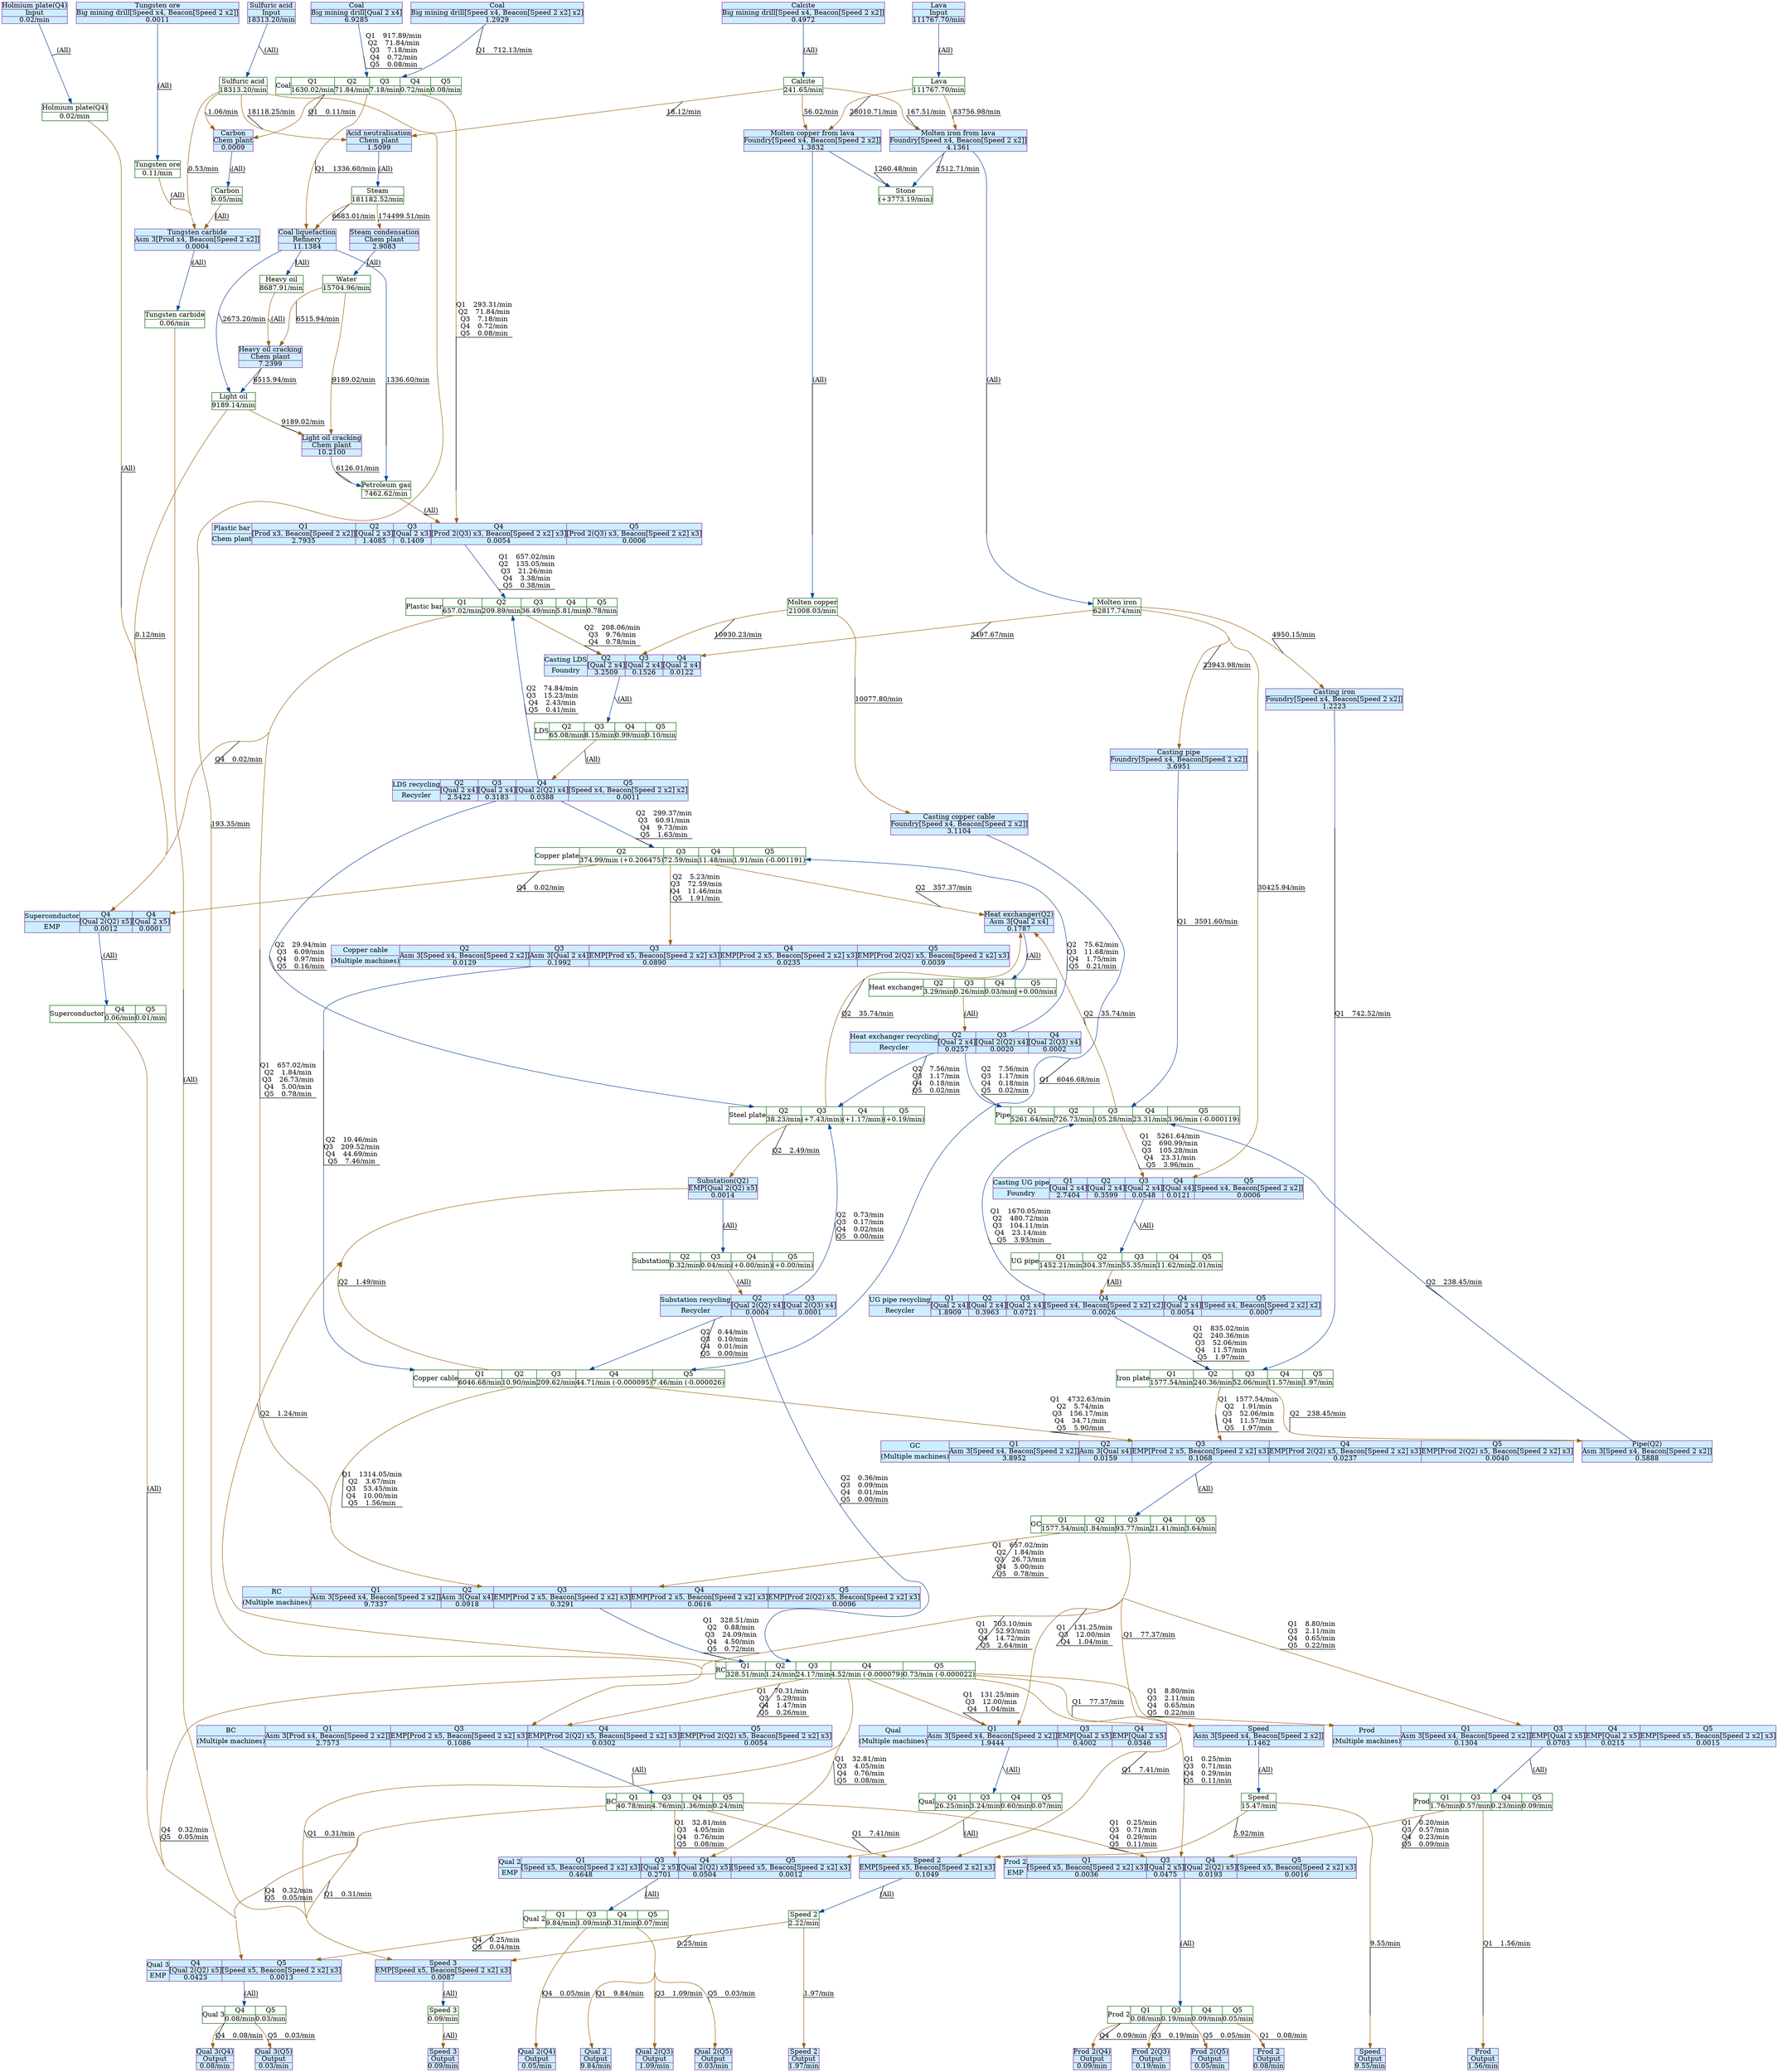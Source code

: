 digraph {
    layout="dot"
    concentrate=true
    node [shape="record"; margin=0]
    edge [decorate=true]
    0 [color="#006400"; label="{Speed|15.47/min}"]
    1 [color="#006400"; label="{Tungsten carbide|0.06/min}"]
    2 [color="#006400"; label="{Speed 2|2.22/min}"]
    3 [color="#006400"; label="{Speed 3|0.09/min}"]
    4 [color="#006400"; label="{Molten iron|62817.74/min}"]
    5 [color="#006400"; label="{Water|15704.96/min}"]
    6 [color="#006400"; label="{Light oil|9189.14/min}"]
    7 [color="#006400"; label="{Heavy oil|8687.91/min}"]
    8 [color="#006400"; label="{Calcite|241.65/min}"]
    9 [color="#006400"; label="{Stone|(+3773.19/min)}"]
    10 [color="#006400"; label="{Lava|111767.70/min}"]
    11 [color="#006400"; label="{Sulfuric acid|18313.20/min}"]
    12 [color="#006400"; label="{Tungsten ore|0.11/min}"]
    13 [color="#006400"; label="{Carbon|0.05/min}"]
    14 [color="#006400"; label="{Molten copper|21008.03/min}"]
    15 [color="#006400"; label="{Steam|181182.52/min}"]
    16 [color="#006400"; label="{Petroleum gas|7462.62/min}"]
    17 [color="#006400"; label="{Holmium plate(Q4)|0.02/min}"]
    18 [style="filled"; color="#842e99"; fillcolor="#cceeff"; label="{Speed|Asm 3[Speed x4, Beacon[Speed 2 x2]]|1.1462}"]
    19 [style="filled"; color="#842e99"; fillcolor="#cceeff"; label="{Speed 3|EMP[Speed x5, Beacon[Speed 2 x2] x3]|0.0087}"]
    20 [style="filled"; color="#842e99"; fillcolor="#cceeff"; label="{Heavy oil cracking|Chem plant|7.2399}"]
    21 [style="filled"; color="#842e99"; fillcolor="#cceeff"; label="{Substation(Q2)|EMP[Qual 2(Q2) x5]|0.0014}"]
    22 [style="filled"; color="#842e99"; fillcolor="#cceeff"; label="{Molten iron from lava|Foundry[Speed x4, Beacon[Speed 2 x2]]|4.1361}"]
    23 [style="filled"; color="#842e99"; fillcolor="#cceeff"; label="{Calcite|Big mining drill[Speed x4, Beacon[Speed 2 x2]]|0.4972}"]
    24 [style="filled"; color="#842e99"; fillcolor="#cceeff"; label="{Prod 2|Output|0.08/min}"]
    25 [style="filled"; color="#842e99"; fillcolor="#cceeff"; label="{Qual 2|Output|9.84/min}"]
    26 [style="filled"; color="#842e99"; fillcolor="#cceeff"; label="{Tungsten carbide|Asm 3[Prod x4, Beacon[Speed 2 x2]]|0.0004}"]
    27 [style="filled"; color="#842e99"; fillcolor="#cceeff"; label="{Casting copper cable|Foundry[Speed x4, Beacon[Speed 2 x2]]|3.1104}"]
    28 [style="filled"; color="#842e99"; fillcolor="#cceeff"; label="{Prod 2(Q4)|Output|0.09/min}"]
    29 [style="filled"; color="#842e99"; fillcolor="#cceeff"; label="{Acid neutralisation|Chem plant|1.5099}"]
    30 [style="filled"; color="#842e99"; fillcolor="#cceeff"; label="{Qual 3(Q5)|Output|0.03/min}"]
    31 [style="filled"; color="#842e99"; fillcolor="#cceeff"; label="{Qual 2(Q3)|Output|1.09/min}"]
    32 [style="filled"; color="#842e99"; fillcolor="#cceeff"; label="{Tungsten ore|Big mining drill[Speed x4, Beacon[Speed 2 x2]]|0.0011}"]
    33 [style="filled"; color="#842e99"; fillcolor="#cceeff"; label="{Coal|Big mining drill[Speed x4, Beacon[Speed 2 x2] x2]|1.2929}"]
    34 [style="filled"; color="#842e99"; fillcolor="#cceeff"; label="{Qual 3(Q4)|Output|0.08/min}"]
    35 [style="filled"; color="#842e99"; fillcolor="#cceeff"; label="{Sulfuric acid|Input|18313.20/min}"]
    36 [style="filled"; color="#842e99"; fillcolor="#cceeff"; label="{Pipe(Q2)|Asm 3[Speed x4, Beacon[Speed 2 x2]]|0.5888}"]
    37 [style="filled"; color="#842e99"; fillcolor="#cceeff"; label="{Molten copper from lava|Foundry[Speed x4, Beacon[Speed 2 x2]]|1.3832}"]
    38 [style="filled"; color="#842e99"; fillcolor="#cceeff"; label="{Speed 2|Output|1.97/min}"]
    39 [style="filled"; color="#842e99"; fillcolor="#cceeff"; label="{Prod 2(Q3)|Output|0.19/min}"]
    40 [style="filled"; color="#842e99"; fillcolor="#cceeff"; label="{Speed|Output|9.55/min}"]
    41 [style="filled"; color="#842e99"; fillcolor="#cceeff"; label="{Speed 3|Output|0.09/min}"]
    42 [style="filled"; color="#842e99"; fillcolor="#cceeff"; label="{Carbon|Chem plant|0.0009}"]
    43 [style="filled"; color="#842e99"; fillcolor="#cceeff"; label="{Steam condensation|Chem plant|2.9083}"]
    44 [style="filled"; color="#842e99"; fillcolor="#cceeff"; label="{Coal|Big mining drill[Qual 2 x4]|6.9285}"]
    45 [style="filled"; color="#842e99"; fillcolor="#cceeff"; label="{Qual 2(Q5)|Output|0.03/min}"]
    46 [style="filled"; color="#842e99"; fillcolor="#cceeff"; label="{Speed 2|EMP[Speed x5, Beacon[Speed 2 x2] x3]|0.1049}"]
    47 [style="filled"; color="#842e99"; fillcolor="#cceeff"; label="{Holmium plate(Q4)|Input|0.02/min}"]
    48 [style="filled"; color="#842e99"; fillcolor="#cceeff"; label="{Coal liquefaction|Refinery|11.1384}"]
    49 [style="filled"; color="#842e99"; fillcolor="#cceeff"; label="{Lava|Input|111767.70/min}"]
    50 [style="filled"; color="#842e99"; fillcolor="#cceeff"; label="{Light oil cracking|Chem plant|10.2100}"]
    51 [style="filled"; color="#842e99"; fillcolor="#cceeff"; label="{Prod|Output|1.56/min}"]
    52 [style="filled"; color="#842e99"; fillcolor="#cceeff"; label="{Casting iron|Foundry[Speed x4, Beacon[Speed 2 x2]]|1.2223}"]
    53 [style="filled"; color="#842e99"; fillcolor="#cceeff"; label="{Prod 2(Q5)|Output|0.05/min}"]
    54 [style="filled"; color="#842e99"; fillcolor="#cceeff"; label="{Qual 2(Q4)|Output|0.05/min}"]
    55 [style="filled"; color="#842e99"; fillcolor="#cceeff"; label="{Casting pipe|Foundry[Speed x4, Beacon[Speed 2 x2]]|3.6951}"]
    56 [style="filled"; color="#842e99"; fillcolor="#cceeff"; label="{Heat exchanger(Q2)|Asm 3[Qual 2 x4]|0.1787}"]
    57 [color="#006400"; label="{GC}|{Q1|1577.54/min}|{Q2|1.84/min}|{Q3|93.77/min}|{Q4|21.41/min}|{Q5|3.64/min}"]
    58 [color="#006400"; label="{RC}|{Q1|328.51/min}|{Q2|1.24/min}|{Q3|24.17/min}|{Q4|4.52/min (-0.000079)}|{Q5|0.73/min (-0.000022)}"]
    59 [color="#006400"; label="{Copper cable}|{Q1|6046.68/min}|{Q2|10.90/min}|{Q3|209.62/min}|{Q4|44.71/min (-0.000095)}|{Q5|7.46/min (-0.000026)}"]
    60 [color="#006400"; label="{Copper plate}|{Q2|374.99/min (+0.206475)}|{Q3|72.59/min}|{Q4|11.48/min}|{Q5|1.91/min (-0.001191)}"]
    61 [color="#006400"; label="{BC}|{Q1|40.78/min}|{Q3|4.76/min}|{Q4|1.36/min}|{Q5|0.24/min}"]
    62 [color="#006400"; label="{UG pipe}|{Q1|1452.21/min}|{Q2|304.37/min}|{Q3|55.35/min}|{Q4|11.62/min}|{Q5|2.01/min}"]
    63 [color="#006400"; label="{Pipe}|{Q1|5261.64/min}|{Q2|726.73/min}|{Q3|105.28/min}|{Q4|23.31/min}|{Q5|3.96/min (-0.000119)}"]
    64 [color="#006400"; label="{Qual}|{Q1|26.25/min}|{Q3|3.24/min}|{Q4|0.60/min}|{Q5|0.07/min}"]
    65 [color="#006400"; label="{Prod}|{Q1|1.76/min}|{Q3|0.57/min}|{Q4|0.23/min}|{Q5|0.09/min}"]
    66 [color="#006400"; label="{Prod 2}|{Q1|0.08/min}|{Q3|0.19/min}|{Q4|0.09/min}|{Q5|0.05/min}"]
    67 [color="#006400"; label="{Steel plate}|{Q2|38.23/min}|{Q3|(+7.43/min)}|{Q4|(+1.17/min)}|{Q5|(+0.19/min)}"]
    68 [color="#006400"; label="{Substation}|{Q2|0.32/min}|{Q3|0.04/min}|{Q4|(+0.00/min)}|{Q5|(+0.00/min)}"]
    69 [color="#006400"; label="{Heat exchanger}|{Q2|3.29/min}|{Q3|0.26/min}|{Q4|0.03/min}|{Q5|(+0.00/min)}"]
    70 [color="#006400"; label="{Qual 2}|{Q1|9.84/min}|{Q3|1.09/min}|{Q4|0.31/min}|{Q5|0.07/min}"]
    71 [color="#006400"; label="{Iron plate}|{Q1|1577.54/min}|{Q2|240.36/min}|{Q3|52.06/min}|{Q4|11.57/min}|{Q5|1.97/min}"]
    72 [color="#006400"; label="{LDS}|{Q2|65.08/min}|{Q3|8.15/min}|{Q4|0.99/min}|{Q5|0.10/min}"]
    73 [color="#006400"; label="{Plastic bar}|{Q1|657.02/min}|{Q2|209.89/min}|{Q3|36.49/min}|{Q4|5.81/min}|{Q5|0.78/min}"]
    74 [color="#006400"; label="{Qual 3}|{Q4|0.08/min}|{Q5|0.03/min}"]
    75 [color="#006400"; label="{Coal}|{Q1|1630.02/min}|{Q2|71.84/min}|{Q3|7.18/min}|{Q4|0.72/min}|{Q5|0.08/min}"]
    76 [color="#006400"; label="{Superconductor}|{Q4|0.06/min}|{Q5|0.01/min}"]
    77 [style="filled"; color="#842e99"; fillcolor="#cceeff"; label="{Copper cable|(Multiple machines)}|{Q2|Asm 3[Speed x4, Beacon[Speed 2 x2]]|0.0129}|{Q3|Asm 3[Qual 2 x4]|0.1992}|{Q3|EMP[Prod x5, Beacon[Speed 2 x2] x3]|0.0890}|{Q4|EMP[Prod 2 x5, Beacon[Speed 2 x2] x3]|0.0235}|{Q5|EMP[Prod 2(Q2) x5, Beacon[Speed 2 x2] x3]|0.0039}"; shape="record"]
    78 [style="filled"; color="#842e99"; fillcolor="#cceeff"; label="{Casting UG pipe|Foundry}|{Q1|[Qual 2 x4]|2.7404}|{Q2|[Qual 2 x4]|0.3599}|{Q3|[Qual 2 x4]|0.0548}|{Q4|[Qual x4]|0.0121}|{Q5|[Speed x4, Beacon[Speed 2 x2]]|0.0006}"; shape="record"]
    79 [style="filled"; color="#842e99"; fillcolor="#cceeff"; label="{Qual|(Multiple machines)}|{Q1|Asm 3[Speed x4, Beacon[Speed 2 x2]]|1.9444}|{Q3|EMP[Qual 2 x5]|0.4002}|{Q4|EMP[Qual 2 x5]|0.0346}"; shape="record"]
    80 [style="filled"; color="#842e99"; fillcolor="#cceeff"; label="{Prod 2|EMP}|{Q1|[Speed x5, Beacon[Speed 2 x2] x3]|0.0036}|{Q3|[Qual 2 x5]|0.0475}|{Q4|[Qual 2(Q2) x5]|0.0193}|{Q5|[Speed x5, Beacon[Speed 2 x2] x3]|0.0016}"; shape="record"]
    81 [style="filled"; color="#842e99"; fillcolor="#cceeff"; label="{BC|(Multiple machines)}|{Q1|Asm 3[Prod x4, Beacon[Speed 2 x2]]|2.7573}|{Q3|EMP[Prod 2 x5, Beacon[Speed 2 x2] x3]|0.1086}|{Q4|EMP[Prod 2(Q2) x5, Beacon[Speed 2 x2] x3]|0.0302}|{Q5|EMP[Prod 2(Q2) x5, Beacon[Speed 2 x2] x3]|0.0054}"; shape="record"]
    82 [style="filled"; color="#842e99"; fillcolor="#cceeff"; label="{Heat exchanger recycling|Recycler}|{Q2|[Qual 2 x4]|0.0257}|{Q3|[Qual 2(Q2) x4]|0.0020}|{Q4|[Qual 2(Q3) x4]|0.0002}"; shape="record"]
    83 [style="filled"; color="#842e99"; fillcolor="#cceeff"; label="{GC|(Multiple machines)}|{Q1|Asm 3[Speed x4, Beacon[Speed 2 x2]]|3.8952}|{Q2|Asm 3[Qual x4]|0.0159}|{Q3|EMP[Prod 2 x5, Beacon[Speed 2 x2] x3]|0.1068}|{Q4|EMP[Prod 2(Q2) x5, Beacon[Speed 2 x2] x3]|0.0237}|{Q5|EMP[Prod 2(Q2) x5, Beacon[Speed 2 x2] x3]|0.0040}"; shape="record"]
    84 [style="filled"; color="#842e99"; fillcolor="#cceeff"; label="{Casting LDS|Foundry}|{Q2|[Qual 2 x4]|3.2509}|{Q3|[Qual 2 x4]|0.1526}|{Q4|[Qual 2 x4]|0.0122}"; shape="record"]
    85 [style="filled"; color="#842e99"; fillcolor="#cceeff"; label="{Qual 2|EMP}|{Q1|[Speed x5, Beacon[Speed 2 x2] x3]|0.4648}|{Q3|[Qual 2 x5]|0.2701}|{Q4|[Qual 2(Q2) x5]|0.0504}|{Q5|[Speed x5, Beacon[Speed 2 x2] x3]|0.0012}"; shape="record"]
    86 [style="filled"; color="#842e99"; fillcolor="#cceeff"; label="{Substation recycling|Recycler}|{Q2|[Qual 2(Q2) x4]|0.0004}|{Q3|[Qual 2(Q3) x4]|0.0001}"; shape="record"]
    87 [style="filled"; color="#842e99"; fillcolor="#cceeff"; label="{LDS recycling|Recycler}|{Q2|[Qual 2 x4]|2.5422}|{Q3|[Qual 2 x4]|0.3183}|{Q4|[Qual 2(Q2) x4]|0.0388}|{Q5|[Speed x4, Beacon[Speed 2 x2] x2]|0.0011}"; shape="record"]
    88 [style="filled"; color="#842e99"; fillcolor="#cceeff"; label="{RC|(Multiple machines)}|{Q1|Asm 3[Speed x4, Beacon[Speed 2 x2]]|9.7337}|{Q2|Asm 3[Qual x4]|0.0918}|{Q3|EMP[Prod 2 x5, Beacon[Speed 2 x2] x3]|0.3291}|{Q4|EMP[Prod 2 x5, Beacon[Speed 2 x2] x3]|0.0616}|{Q5|EMP[Prod 2(Q2) x5, Beacon[Speed 2 x2] x3]|0.0096}"; shape="record"]
    89 [style="filled"; color="#842e99"; fillcolor="#cceeff"; label="{UG pipe recycling|Recycler}|{Q1|[Qual 2 x4]|1.8909}|{Q2|[Qual 2 x4]|0.3963}|{Q3|[Qual 2 x4]|0.0721}|{Q4|[Speed x4, Beacon[Speed 2 x2] x2]|0.0026}|{Q4|[Qual 2 x4]|0.0054}|{Q5|[Speed x4, Beacon[Speed 2 x2] x2]|0.0007}"; shape="record"]
    90 [style="filled"; color="#842e99"; fillcolor="#cceeff"; label="{Prod|(Multiple machines)}|{Q1|Asm 3[Speed x4, Beacon[Speed 2 x2]]|0.1304}|{Q3|EMP[Qual 2 x5]|0.0703}|{Q4|EMP[Qual 2 x5]|0.0215}|{Q5|EMP[Speed x5, Beacon[Speed 2 x2] x3]|0.0015}"; shape="record"]
    91 [style="filled"; color="#842e99"; fillcolor="#cceeff"; label="{Plastic bar|Chem plant}|{Q1|[Prod x3, Beacon[Speed 2 x2]]|2.7935}|{Q2|[Qual 2 x3]|1.4085}|{Q3|[Qual 2 x3]|0.1409}|{Q4|[Prod 2(Q3) x3, Beacon[Speed 2 x2] x3]|0.0054}|{Q5|[Prod 2(Q3) x3, Beacon[Speed 2 x2] x3]|0.0006}"; shape="record"]
    92 [style="filled"; color="#842e99"; fillcolor="#cceeff"; label="{Qual 3|EMP}|{Q4|[Qual 2(Q2) x5]|0.0423}|{Q5|[Speed x5, Beacon[Speed 2 x2] x3]|0.0013}"; shape="record"]
    93 [style="filled"; color="#842e99"; fillcolor="#cceeff"; label="{Superconductor|EMP}|{Q4|[Qual 2(Q2) x5]|0.0012}|{Q4|[Qual 2 x5]|0.0001}"; shape="record"]
    0 -> 40 [color="#99620f"; label="9.55/min
"]
    0 -> 46 [color="#99620f"; label="5.92/min
"]
    1 -> 19 [color="#99620f"; label="(All)"]
    2 -> 19 [color="#99620f"; label="0.25/min
"]
    2 -> 38 [color="#99620f"; label="1.97/min
"]
    3 -> 41 [color="#99620f"; label="(All)"]
    4 -> 52 [color="#99620f"; label="4950.15/min
"]
    4 -> 55 [color="#99620f"; label="23943.98/min
"]
    4 -> 78 [color="#99620f"; label="30425.94/min
"]
    4 -> 84 [color="#99620f"; label="3497.67/min
"]
    5 -> 20 [color="#99620f"; label="6515.94/min
"]
    5 -> 50 [color="#99620f"; label="9189.02/min
"]
    6 -> 50 [color="#99620f"; label="9189.02/min
"]
    6 -> 93 [color="#99620f"; label="0.12/min
"]
    7 -> 20 [color="#99620f"; label="(All)"]
    8 -> 22 [color="#99620f"; label="167.51/min
"]
    8 -> 29 [color="#99620f"; label="18.12/min
"]
    8 -> 37 [color="#99620f"; label="56.02/min
"]
    10 -> 22 [color="#99620f"; label="83756.98/min
"]
    10 -> 37 [color="#99620f"; label="28010.71/min
"]
    11 -> 26 [color="#99620f"; label="0.53/min
"]
    11 -> 29 [color="#99620f"; label="18118.25/min
"]
    11 -> 42 [color="#99620f"; label="1.06/min
"]
    11 -> 81 [color="#99620f"; label="193.35/min
"]
    12 -> 26 [color="#99620f"; label="(All)"]
    13 -> 26 [color="#99620f"; label="(All)"]
    14 -> 27 [color="#99620f"; label="10077.80/min
"]
    14 -> 84 [color="#99620f"; label="10930.23/min
"]
    15 -> 43 [color="#99620f"; label="174499.51/min
"]
    15 -> 48 [color="#99620f"; label="6683.01/min
"]
    16 -> 91 [color="#99620f"; label="(All)"]
    17 -> 93 [color="#99620f"; label="(All)"]
    18 -> 0 [color="#0f4699"; label="(All)"]
    19 -> 3 [color="#0f4699"; label="(All)"]
    20 -> 6 [color="#0f4699"; label="6515.94/min
"]
    21 -> 68 [color="#0f4699"; label="(All)"]
    22 -> 9 [color="#0f4699"; label="2512.71/min
"]
    22 -> 4 [color="#0f4699"; label="(All)"]
    23 -> 8 [color="#0f4699"; label="(All)"]
    26 -> 1 [color="#0f4699"; label="(All)"]
    27 -> 59 [color="#0f4699"; label="Q1	6046.68/min
"]
    29 -> 15 [color="#0f4699"; label="(All)"]
    32 -> 12 [color="#0f4699"; label="(All)"]
    33 -> 75 [color="#0f4699"; label="Q1	712.13/min
"]
    35 -> 11 [color="#0f4699"; label="(All)"]
    36 -> 63 [color="#0f4699"; label="Q2	238.45/min
"]
    37 -> 9 [color="#0f4699"; label="1260.48/min
"]
    37 -> 14 [color="#0f4699"; label="(All)"]
    42 -> 13 [color="#0f4699"; label="(All)"]
    43 -> 5 [color="#0f4699"; label="(All)"]
    44 -> 75 [color="#0f4699"; label="Q1	917.89/min
Q2	71.84/min
Q3	7.18/min
Q4	0.72/min
Q5	0.08/min
"]
    46 -> 2 [color="#0f4699"; label="(All)"]
    47 -> 17 [color="#0f4699"; label="(All)"]
    48 -> 16 [color="#0f4699"; label="1336.60/min
"]
    48 -> 6 [color="#0f4699"; label="2673.20/min
"]
    48 -> 7 [color="#0f4699"; label="(All)"]
    49 -> 10 [color="#0f4699"; label="(All)"]
    50 -> 16 [color="#0f4699"; label="6126.01/min
"]
    52 -> 71 [color="#0f4699"; label="Q1	742.52/min
"]
    55 -> 63 [color="#0f4699"; label="Q1	3591.60/min
"]
    56 -> 69 [color="#0f4699"; label="(All)"]
    57 -> 18 [color="#99620f"; label="Q1	77.37/min
"]
    57 -> 79 [color="#99620f"; label="Q1	131.25/min
Q3	12.00/min
Q4	1.04/min
"]
    57 -> 81 [color="#99620f"; label="Q1	703.10/min
Q3	52.93/min
Q4	14.72/min
Q5	2.64/min
"]
    57 -> 88 [color="#99620f"; label="Q1	657.02/min
Q2	1.84/min
Q3	26.73/min
Q4	5.00/min
Q5	0.78/min
"]
    57 -> 90 [color="#99620f"; label="Q1	8.80/min
Q3	2.11/min
Q4	0.65/min
Q5	0.22/min
"]
    58 -> 18 [color="#99620f"; label="Q1	77.37/min
"]
    58 -> 19 [color="#99620f"; label="Q1	0.31/min
"]
    58 -> 46 [color="#99620f"; label="Q1	7.41/min
"]
    58 -> 21 [color="#99620f"; label="Q2	1.24/min
"]
    58 -> 79 [color="#99620f"; label="Q1	131.25/min
Q3	12.00/min
Q4	1.04/min
"]
    58 -> 80 [color="#99620f"; label="Q1	0.25/min
Q3	0.71/min
Q4	0.29/min
Q5	0.11/min
"]
    58 -> 81 [color="#99620f"; label="Q1	70.31/min
Q3	5.29/min
Q4	1.47/min
Q5	0.26/min
"]
    58 -> 85 [color="#99620f"; label="Q1	32.81/min
Q3	4.05/min
Q4	0.76/min
Q5	0.08/min
"]
    58 -> 90 [color="#99620f"; label="Q1	8.80/min
Q3	2.11/min
Q4	0.65/min
Q5	0.22/min
"]
    58 -> 92 [color="#99620f"; label="Q4	0.32/min
Q5	0.05/min
"]
    59 -> 21 [color="#99620f"; label="Q2	1.49/min
"]
    59 -> 83 [color="#99620f"; label="Q1	4732.63/min
Q2	5.74/min
Q3	156.17/min
Q4	34.71/min
Q5	5.90/min
"]
    59 -> 88 [color="#99620f"; label="Q1	1314.05/min
Q2	3.67/min
Q3	53.45/min
Q4	10.00/min
Q5	1.56/min
"]
    60 -> 56 [color="#99620f"; label="Q2	357.37/min
"]
    60 -> 77 [color="#99620f"; label="Q2	5.23/min
Q3	72.59/min
Q4	11.46/min
Q5	1.91/min
"]
    60 -> 93 [color="#99620f"; label="Q4	0.02/min
"]
    61 -> 19 [color="#99620f"; label="Q1	0.31/min
"]
    61 -> 46 [color="#99620f"; label="Q1	7.41/min
"]
    61 -> 80 [color="#99620f"; label="Q1	0.25/min
Q3	0.71/min
Q4	0.29/min
Q5	0.11/min
"]
    61 -> 85 [color="#99620f"; label="Q1	32.81/min
Q3	4.05/min
Q4	0.76/min
Q5	0.08/min
"]
    61 -> 92 [color="#99620f"; label="Q4	0.32/min
Q5	0.05/min
"]
    62 -> 89 [color="#99620f"; label="(All)"]
    63 -> 56 [color="#99620f"; label="Q2	35.74/min
"]
    63 -> 78 [color="#99620f"; label="Q1	5261.64/min
Q2	690.99/min
Q3	105.28/min
Q4	23.31/min
Q5	3.96/min
"]
    64 -> 85 [color="#99620f"; label="(All)"]
    65 -> 51 [color="#99620f"; label="Q1	1.56/min
"]
    65 -> 80 [color="#99620f"; label="Q1	0.20/min
Q3	0.57/min
Q4	0.23/min
Q5	0.09/min
"]
    66 -> 53 [color="#99620f"; label="Q5	0.05/min
"]
    66 -> 24 [color="#99620f"; label="Q1	0.08/min
"]
    66 -> 28 [color="#99620f"; label="Q4	0.09/min
"]
    66 -> 39 [color="#99620f"; label="Q3	0.19/min
"]
    67 -> 21 [color="#99620f"; label="Q2	2.49/min
"]
    67 -> 56 [color="#99620f"; label="Q2	35.74/min
"]
    68 -> 86 [color="#99620f"; label="(All)"]
    69 -> 82 [color="#99620f"; label="(All)"]
    70 -> 25 [color="#99620f"; label="Q1	9.84/min
"]
    70 -> 45 [color="#99620f"; label="Q5	0.03/min
"]
    70 -> 31 [color="#99620f"; label="Q3	1.09/min
"]
    70 -> 54 [color="#99620f"; label="Q4	0.05/min
"]
    70 -> 92 [color="#99620f"; label="Q4	0.25/min
Q5	0.04/min
"]
    71 -> 36 [color="#99620f"; label="Q2	238.45/min
"]
    71 -> 83 [color="#99620f"; label="Q1	1577.54/min
Q2	1.91/min
Q3	52.06/min
Q4	11.57/min
Q5	1.97/min
"]
    72 -> 87 [color="#99620f"; label="(All)"]
    73 -> 84 [color="#99620f"; label="Q2	208.06/min
Q3	9.76/min
Q4	0.78/min
"]
    73 -> 88 [color="#99620f"; label="Q1	657.02/min
Q2	1.84/min
Q3	26.73/min
Q4	5.00/min
Q5	0.78/min
"]
    73 -> 93 [color="#99620f"; label="Q4	0.02/min
"]
    74 -> 30 [color="#99620f"; label="Q5	0.03/min
"]
    74 -> 34 [color="#99620f"; label="Q4	0.08/min
"]
    75 -> 42 [color="#99620f"; label="Q1	0.11/min
"]
    75 -> 48 [color="#99620f"; label="Q1	1336.60/min
"]
    75 -> 91 [color="#99620f"; label="Q1	293.31/min
Q2	71.84/min
Q3	7.18/min
Q4	0.72/min
Q5	0.08/min
"]
    76 -> 92 [color="#99620f"; label="(All)"]
    77 -> 59 [color="#0f4699"; label="Q2	10.46/min
Q3	209.52/min
Q4	44.69/min
Q5	7.46/min
"]
    78 -> 62 [color="#0f4699"; label="(All)"]
    79 -> 64 [color="#0f4699"; label="(All)"]
    80 -> 66 [color="#0f4699"; label="(All)"]
    81 -> 61 [color="#0f4699"; label="(All)"]
    82 -> 60 [color="#0f4699"; label="Q2	75.62/min
Q3	11.68/min
Q4	1.75/min
Q5	0.21/min
"]
    82 -> 63 [color="#0f4699"; label="Q2	7.56/min
Q3	1.17/min
Q4	0.18/min
Q5	0.02/min
"]
    82 -> 67 [color="#0f4699"; label="Q2	7.56/min
Q3	1.17/min
Q4	0.18/min
Q5	0.02/min
"]
    83 -> 57 [color="#0f4699"; label="(All)"]
    84 -> 72 [color="#0f4699"; label="(All)"]
    85 -> 70 [color="#0f4699"; label="(All)"]
    86 -> 58 [color="#0f4699"; label="Q2	0.36/min
Q3	0.09/min
Q4	0.01/min
Q5	0.00/min
"]
    86 -> 59 [color="#0f4699"; label="Q2	0.44/min
Q3	0.10/min
Q4	0.01/min
Q5	0.00/min
"]
    86 -> 67 [color="#0f4699"; label="Q2	0.73/min
Q3	0.17/min
Q4	0.02/min
Q5	0.00/min
"]
    87 -> 60 [color="#0f4699"; label="Q2	299.37/min
Q3	60.91/min
Q4	9.73/min
Q5	1.63/min
"]
    87 -> 67 [color="#0f4699"; label="Q2	29.94/min
Q3	6.09/min
Q4	0.97/min
Q5	0.16/min
"]
    87 -> 73 [color="#0f4699"; label="Q2	74.84/min
Q3	15.23/min
Q4	2.43/min
Q5	0.41/min
"]
    88 -> 58 [color="#0f4699"; label="Q1	328.51/min
Q2	0.88/min
Q3	24.09/min
Q4	4.50/min
Q5	0.72/min
"]
    89 -> 63 [color="#0f4699"; label="Q1	1670.05/min
Q2	480.72/min
Q3	104.11/min
Q4	23.14/min
Q5	3.93/min
"]
    89 -> 71 [color="#0f4699"; label="Q1	835.02/min
Q2	240.36/min
Q3	52.06/min
Q4	11.57/min
Q5	1.97/min
"]
    90 -> 65 [color="#0f4699"; label="(All)"]
    91 -> 73 [color="#0f4699"; label="Q1	657.02/min
Q2	135.05/min
Q3	21.26/min
Q4	3.38/min
Q5	0.38/min
"]
    92 -> 74 [color="#0f4699"; label="(All)"]
    93 -> 76 [color="#0f4699"; label="(All)"]
    subgraph {
        rank="source"
        23
        32
        33
        35
        44
        47
        49
    }
    subgraph {
        rank="sink"
        24
        25
        28
        30
        31
        34
        38
        39
        40
        41
        45
        51
        53
        54
    }
}
